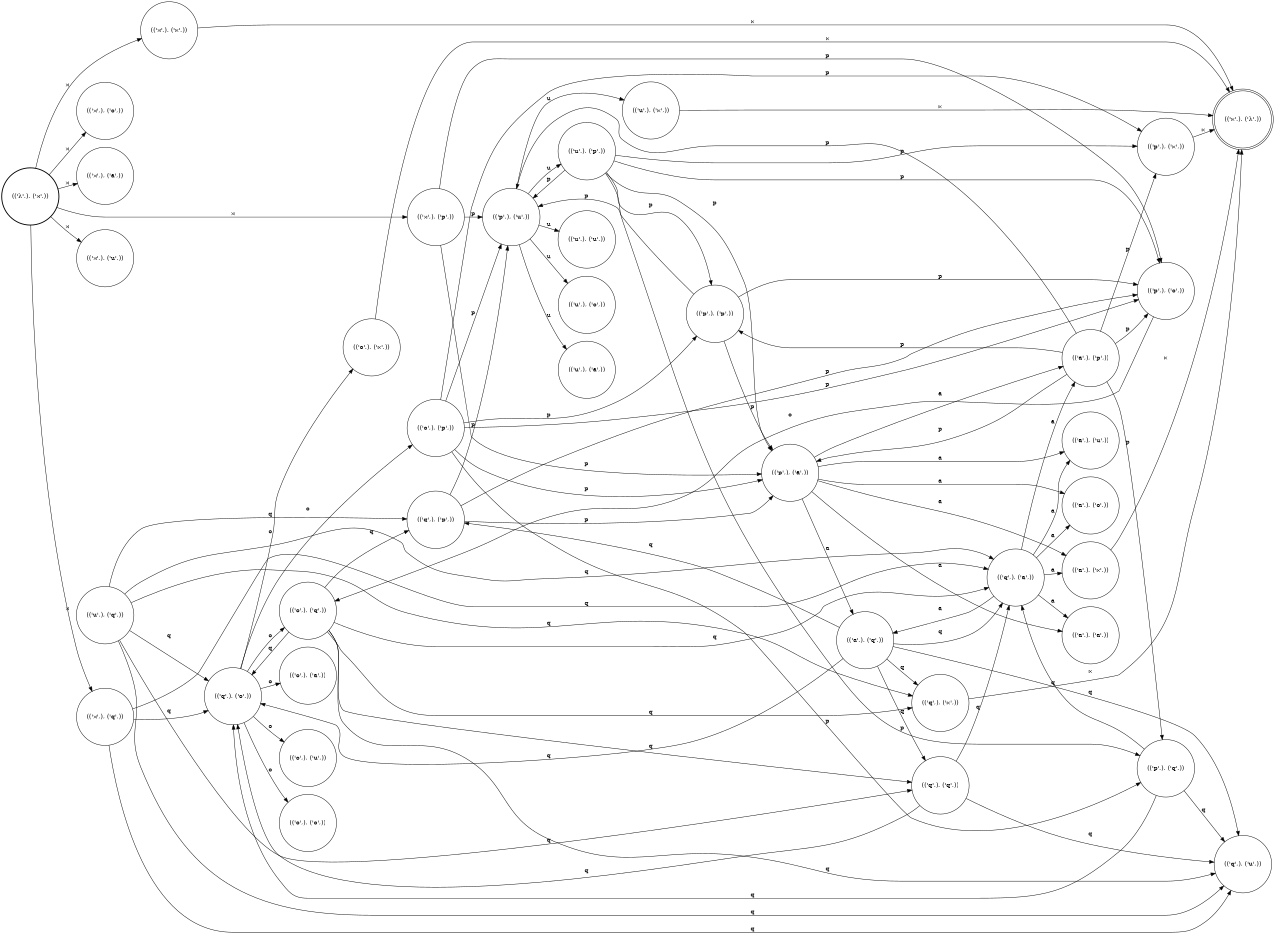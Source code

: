 digraph FST {
rankdir = LR;
size = "8.5,11";
center = 1;
orientation = Portrait;
ranksep = "0.4";
nodesep = "0.25";
0 [label = "(('λ',), ('⋊',))", shape = circle, style = bold, fontsize = 14]
	0 -> 1 [label = "⋊", fontsize = 14];
	0 -> 2 [label = "⋊", fontsize = 14];
	0 -> 3 [label = "⋊", fontsize = 14];
	0 -> 4 [label = "⋊", fontsize = 14];
	0 -> 5 [label = "⋊", fontsize = 14];
	0 -> 6 [label = "⋊", fontsize = 14];
1 [label = "(('⋊',), ('q',))", shape = circle, style = solid, fontsize = 14]
	1 -> 32 [label = "q", fontsize = 14];
	1 -> 34 [label = "q", fontsize = 14];
	1 -> 35 [label = "q", fontsize = 14];
2 [label = "(('⋊',), ('o',))", shape = circle, style = solid, fontsize = 14]
3 [label = "(('⋊',), ('a',))", shape = circle, style = solid, fontsize = 14]
4 [label = "(('⋊',), ('p',))", shape = circle, style = solid, fontsize = 14]
	4 -> 26 [label = "p", fontsize = 14];
	4 -> 28 [label = "p", fontsize = 14];
	4 -> 29 [label = "p", fontsize = 14];
5 [label = "(('⋊',), ('u',))", shape = circle, style = solid, fontsize = 14]
6 [label = "(('⋊',), ('⋉',))", shape = circle, style = solid, fontsize = 14]
	6 -> 37 [label = "⋉", fontsize = 14];
7 [label = "(('a',), ('⋉',))", shape = circle, style = solid, fontsize = 14]
	7 -> 37 [label = "⋉", fontsize = 14];
8 [label = "(('a',), ('u',))", shape = circle, style = solid, fontsize = 14]
9 [label = "(('a',), ('q',))", shape = circle, style = solid, fontsize = 14]
	9 -> 31 [label = "q", fontsize = 14];
	9 -> 32 [label = "q", fontsize = 14];
	9 -> 33 [label = "q", fontsize = 14];
	9 -> 34 [label = "q", fontsize = 14];
	9 -> 35 [label = "q", fontsize = 14];
	9 -> 36 [label = "q", fontsize = 14];
10 [label = "(('a',), ('o',))", shape = circle, style = solid, fontsize = 14]
11 [label = "(('a',), ('a',))", shape = circle, style = solid, fontsize = 14]
12 [label = "(('a',), ('p',))", shape = circle, style = solid, fontsize = 14]
	12 -> 25 [label = "p", fontsize = 14];
	12 -> 26 [label = "p", fontsize = 14];
	12 -> 27 [label = "p", fontsize = 14];
	12 -> 28 [label = "p", fontsize = 14];
	12 -> 29 [label = "p", fontsize = 14];
	12 -> 30 [label = "p", fontsize = 14];
13 [label = "(('o',), ('⋉',))", shape = circle, style = solid, fontsize = 14]
	13 -> 37 [label = "⋉", fontsize = 14];
14 [label = "(('o',), ('u',))", shape = circle, style = solid, fontsize = 14]
15 [label = "(('o',), ('q',))", shape = circle, style = solid, fontsize = 14]
	15 -> 31 [label = "q", fontsize = 14];
	15 -> 32 [label = "q", fontsize = 14];
	15 -> 33 [label = "q", fontsize = 14];
	15 -> 34 [label = "q", fontsize = 14];
	15 -> 35 [label = "q", fontsize = 14];
	15 -> 36 [label = "q", fontsize = 14];
16 [label = "(('o',), ('o',))", shape = circle, style = solid, fontsize = 14]
17 [label = "(('o',), ('a',))", shape = circle, style = solid, fontsize = 14]
18 [label = "(('o',), ('p',))", shape = circle, style = solid, fontsize = 14]
	18 -> 25 [label = "p", fontsize = 14];
	18 -> 26 [label = "p", fontsize = 14];
	18 -> 27 [label = "p", fontsize = 14];
	18 -> 28 [label = "p", fontsize = 14];
	18 -> 29 [label = "p", fontsize = 14];
	18 -> 30 [label = "p", fontsize = 14];
19 [label = "(('u',), ('⋉',))", shape = circle, style = solid, fontsize = 14]
	19 -> 37 [label = "⋉", fontsize = 14];
20 [label = "(('u',), ('u',))", shape = circle, style = solid, fontsize = 14]
21 [label = "(('u',), ('q',))", shape = circle, style = solid, fontsize = 14]
	21 -> 31 [label = "q", fontsize = 14];
	21 -> 32 [label = "q", fontsize = 14];
	21 -> 33 [label = "q", fontsize = 14];
	21 -> 34 [label = "q", fontsize = 14];
	21 -> 35 [label = "q", fontsize = 14];
	21 -> 36 [label = "q", fontsize = 14];
22 [label = "(('u',), ('o',))", shape = circle, style = solid, fontsize = 14]
23 [label = "(('u',), ('a',))", shape = circle, style = solid, fontsize = 14]
24 [label = "(('u',), ('p',))", shape = circle, style = solid, fontsize = 14]
	24 -> 25 [label = "p", fontsize = 14];
	24 -> 26 [label = "p", fontsize = 14];
	24 -> 27 [label = "p", fontsize = 14];
	24 -> 28 [label = "p", fontsize = 14];
	24 -> 29 [label = "p", fontsize = 14];
	24 -> 30 [label = "p", fontsize = 14];
25 [label = "(('p',), ('⋉',))", shape = circle, style = solid, fontsize = 14]
	25 -> 37 [label = "⋉", fontsize = 14];
26 [label = "(('p',), ('u',))", shape = circle, style = solid, fontsize = 14]
	26 -> 19 [label = "u", fontsize = 14];
	26 -> 20 [label = "u", fontsize = 14];
	26 -> 22 [label = "u", fontsize = 14];
	26 -> 23 [label = "u", fontsize = 14];
	26 -> 24 [label = "u", fontsize = 14];
27 [label = "(('p',), ('q',))", shape = circle, style = solid, fontsize = 14]
	27 -> 32 [label = "q", fontsize = 14];
	27 -> 34 [label = "q", fontsize = 14];
	27 -> 35 [label = "q", fontsize = 14];
28 [label = "(('p',), ('o',))", shape = circle, style = solid, fontsize = 14]
	28 -> 15 [label = "o", fontsize = 14];
29 [label = "(('p',), ('a',))", shape = circle, style = solid, fontsize = 14]
	29 -> 7 [label = "a", fontsize = 14];
	29 -> 8 [label = "a", fontsize = 14];
	29 -> 9 [label = "a", fontsize = 14];
	29 -> 10 [label = "a", fontsize = 14];
	29 -> 11 [label = "a", fontsize = 14];
	29 -> 12 [label = "a", fontsize = 14];
30 [label = "(('p',), ('p',))", shape = circle, style = solid, fontsize = 14]
	30 -> 26 [label = "p", fontsize = 14];
	30 -> 28 [label = "p", fontsize = 14];
	30 -> 29 [label = "p", fontsize = 14];
31 [label = "(('q',), ('⋉',))", shape = circle, style = solid, fontsize = 14]
	31 -> 37 [label = "⋉", fontsize = 14];
32 [label = "(('q',), ('u',))", shape = circle, style = solid, fontsize = 14]
33 [label = "(('q',), ('q',))", shape = circle, style = solid, fontsize = 14]
	33 -> 32 [label = "q", fontsize = 14];
	33 -> 34 [label = "q", fontsize = 14];
	33 -> 35 [label = "q", fontsize = 14];
34 [label = "(('q',), ('o',))", shape = circle, style = solid, fontsize = 14]
	34 -> 13 [label = "o", fontsize = 14];
	34 -> 14 [label = "o", fontsize = 14];
	34 -> 15 [label = "o", fontsize = 14];
	34 -> 16 [label = "o", fontsize = 14];
	34 -> 17 [label = "o", fontsize = 14];
	34 -> 18 [label = "o", fontsize = 14];
35 [label = "(('q',), ('a',))", shape = circle, style = solid, fontsize = 14]
	35 -> 7 [label = "a", fontsize = 14];
	35 -> 8 [label = "a", fontsize = 14];
	35 -> 9 [label = "a", fontsize = 14];
	35 -> 10 [label = "a", fontsize = 14];
	35 -> 11 [label = "a", fontsize = 14];
	35 -> 12 [label = "a", fontsize = 14];
36 [label = "(('q',), ('p',))", shape = circle, style = solid, fontsize = 14]
	36 -> 26 [label = "p", fontsize = 14];
	36 -> 28 [label = "p", fontsize = 14];
	36 -> 29 [label = "p", fontsize = 14];
37 [label = "(('⋉',), ('λ',))", shape = doublecircle, style = solid, fontsize = 14]
}
